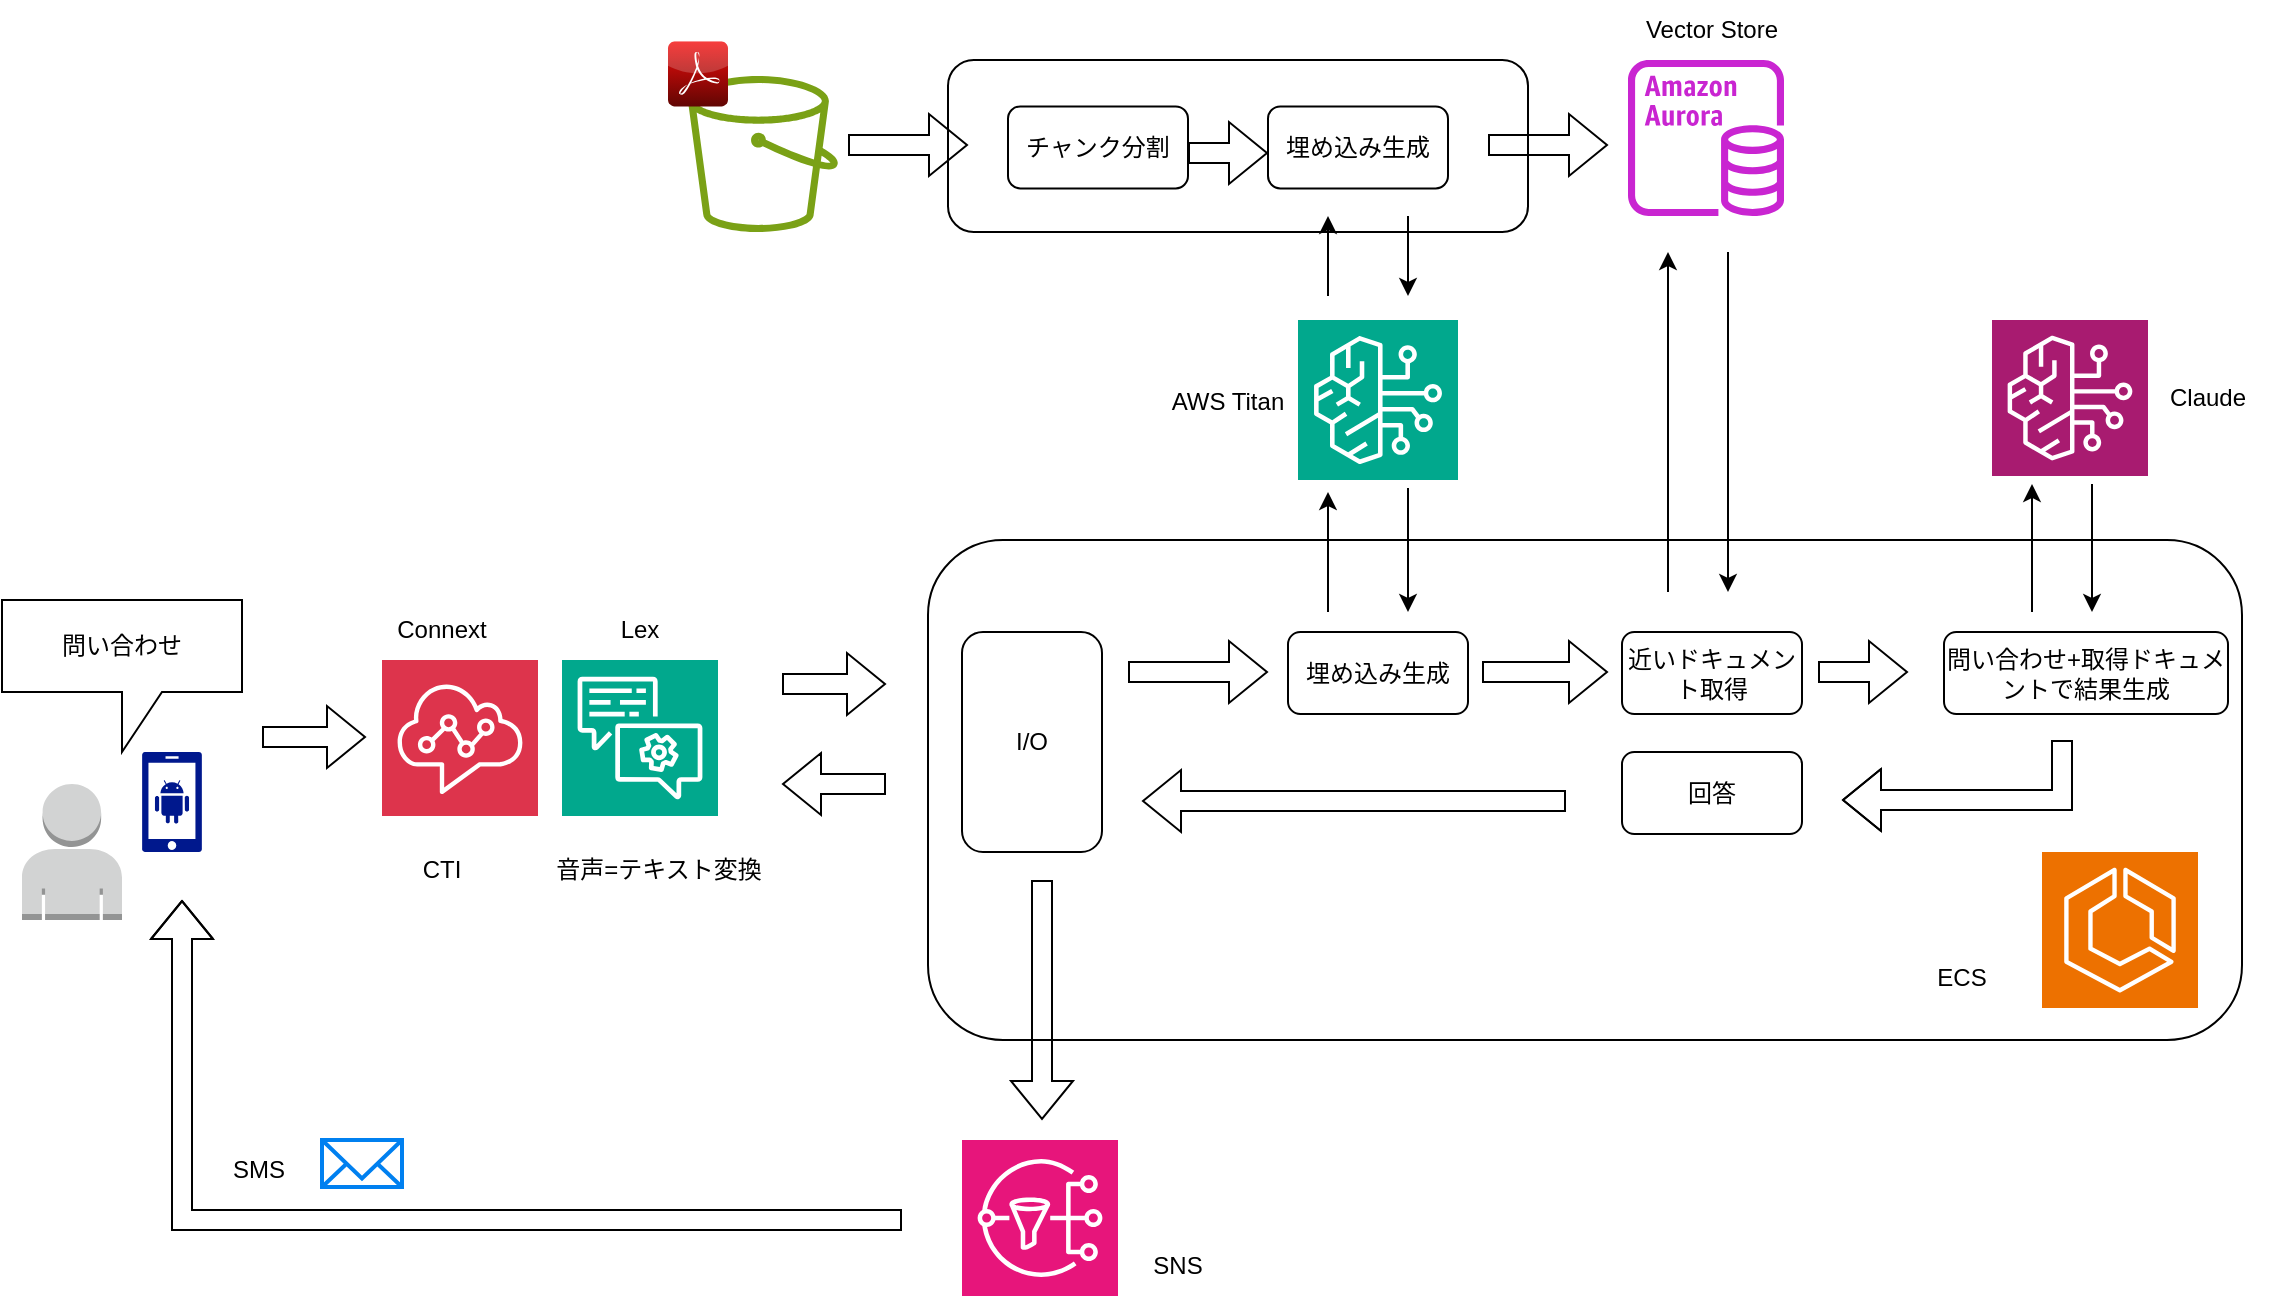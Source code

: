<mxfile version="24.0.4" type="device">
  <diagram id="EvEPHZwvg9G1aq0huBLt" name="Page-1">
    <mxGraphModel dx="1813" dy="937" grid="1" gridSize="10" guides="1" tooltips="1" connect="1" arrows="1" fold="1" page="1" pageScale="1" pageWidth="1169" pageHeight="827" math="0" shadow="0">
      <root>
        <mxCell id="0" />
        <mxCell id="1" parent="0" />
        <mxCell id="6kf1S4iHxcKQXcoozvcz-7" value="" style="rounded=1;whiteSpace=wrap;html=1;" vertex="1" parent="1">
          <mxGeometry x="493" y="310" width="657" height="250" as="geometry" />
        </mxCell>
        <mxCell id="GkP0RU8iJOVoVW0LUv2G-11" value="" style="rounded=1;whiteSpace=wrap;html=1;" parent="1" vertex="1">
          <mxGeometry x="503" y="70" width="290" height="86" as="geometry" />
        </mxCell>
        <mxCell id="2" value="チャンク分割" style="rounded=1;whiteSpace=wrap;html=1;" parent="1" vertex="1">
          <mxGeometry x="533" y="93.2" width="90" height="41" as="geometry" />
        </mxCell>
        <mxCell id="GkP0RU8iJOVoVW0LUv2G-2" value="" style="sketch=0;points=[[0,0,0],[0.25,0,0],[0.5,0,0],[0.75,0,0],[1,0,0],[0,1,0],[0.25,1,0],[0.5,1,0],[0.75,1,0],[1,1,0],[0,0.25,0],[0,0.5,0],[0,0.75,0],[1,0.25,0],[1,0.5,0],[1,0.75,0]];outlineConnect=0;fontColor=#232F3E;fillColor=#01A88D;strokeColor=#ffffff;dashed=0;verticalLabelPosition=bottom;verticalAlign=top;align=center;html=1;fontSize=12;fontStyle=0;aspect=fixed;shape=mxgraph.aws4.resourceIcon;resIcon=mxgraph.aws4.bedrock;" parent="1" vertex="1">
          <mxGeometry x="678" y="200" width="80" height="80" as="geometry" />
        </mxCell>
        <mxCell id="GkP0RU8iJOVoVW0LUv2G-3" value="" style="sketch=0;points=[[0,0,0],[0.25,0,0],[0.5,0,0],[0.75,0,0],[1,0,0],[0,1,0],[0.25,1,0],[0.5,1,0],[0.75,1,0],[1,1,0],[0,0.25,0],[0,0.5,0],[0,0.75,0],[1,0.25,0],[1,0.5,0],[1,0.75,0]];outlineConnect=0;fontColor=#232F3E;fillColor=#A81B70;strokeColor=#ffffff;dashed=0;verticalLabelPosition=bottom;verticalAlign=top;align=center;html=1;fontSize=12;fontStyle=0;aspect=fixed;shape=mxgraph.aws4.resourceIcon;resIcon=mxgraph.aws4.bedrock;" parent="1" vertex="1">
          <mxGeometry x="1025" y="200" width="78" height="78" as="geometry" />
        </mxCell>
        <mxCell id="GkP0RU8iJOVoVW0LUv2G-5" value="" style="sketch=0;outlineConnect=0;fontColor=#232F3E;gradientColor=none;fillColor=#7AA116;strokeColor=none;dashed=0;verticalLabelPosition=bottom;verticalAlign=top;align=center;html=1;fontSize=12;fontStyle=0;aspect=fixed;pointerEvents=1;shape=mxgraph.aws4.bucket;" parent="1" vertex="1">
          <mxGeometry x="373" y="78" width="75" height="78" as="geometry" />
        </mxCell>
        <mxCell id="GkP0RU8iJOVoVW0LUv2G-4" value="" style="dashed=0;outlineConnect=0;html=1;align=center;labelPosition=center;verticalLabelPosition=bottom;verticalAlign=top;shape=mxgraph.webicons.adobe_pdf;fillColor=#F40C0C;gradientColor=#610603" parent="1" vertex="1">
          <mxGeometry x="363" y="60.8" width="30" height="32.4" as="geometry" />
        </mxCell>
        <mxCell id="GkP0RU8iJOVoVW0LUv2G-6" value="AWS Titan" style="text;html=1;align=center;verticalAlign=middle;whiteSpace=wrap;rounded=0;" parent="1" vertex="1">
          <mxGeometry x="613" y="226" width="60" height="30" as="geometry" />
        </mxCell>
        <mxCell id="GkP0RU8iJOVoVW0LUv2G-7" value="" style="sketch=0;outlineConnect=0;fontColor=#232F3E;gradientColor=none;fillColor=#C925D1;strokeColor=none;dashed=0;verticalLabelPosition=bottom;verticalAlign=top;align=center;html=1;fontSize=12;fontStyle=0;aspect=fixed;pointerEvents=1;shape=mxgraph.aws4.aurora_instance;" parent="1" vertex="1">
          <mxGeometry x="843" y="70" width="78" height="78" as="geometry" />
        </mxCell>
        <mxCell id="GkP0RU8iJOVoVW0LUv2G-8" value="Vector Store" style="text;html=1;align=center;verticalAlign=middle;whiteSpace=wrap;rounded=0;" parent="1" vertex="1">
          <mxGeometry x="843" y="40" width="84" height="30" as="geometry" />
        </mxCell>
        <mxCell id="GkP0RU8iJOVoVW0LUv2G-10" value="埋め込み生成" style="rounded=1;whiteSpace=wrap;html=1;" parent="1" vertex="1">
          <mxGeometry x="663" y="93.2" width="90" height="41" as="geometry" />
        </mxCell>
        <mxCell id="GkP0RU8iJOVoVW0LUv2G-12" value="" style="shape=flexArrow;endArrow=classic;html=1;rounded=0;" parent="1" edge="1">
          <mxGeometry width="50" height="50" relative="1" as="geometry">
            <mxPoint x="453" y="112.5" as="sourcePoint" />
            <mxPoint x="513" y="112.5" as="targetPoint" />
          </mxGeometry>
        </mxCell>
        <mxCell id="GkP0RU8iJOVoVW0LUv2G-13" value="" style="shape=flexArrow;endArrow=classic;html=1;rounded=0;" parent="1" edge="1">
          <mxGeometry width="50" height="50" relative="1" as="geometry">
            <mxPoint x="773" y="112.5" as="sourcePoint" />
            <mxPoint x="833" y="112.5" as="targetPoint" />
          </mxGeometry>
        </mxCell>
        <mxCell id="GkP0RU8iJOVoVW0LUv2G-15" value="" style="shape=flexArrow;endArrow=classic;html=1;rounded=0;" parent="1" edge="1">
          <mxGeometry width="50" height="50" relative="1" as="geometry">
            <mxPoint x="623" y="116.5" as="sourcePoint" />
            <mxPoint x="663" y="116.5" as="targetPoint" />
          </mxGeometry>
        </mxCell>
        <mxCell id="GkP0RU8iJOVoVW0LUv2G-17" value="" style="endArrow=classic;html=1;rounded=0;" parent="1" edge="1">
          <mxGeometry width="50" height="50" relative="1" as="geometry">
            <mxPoint x="693" y="188" as="sourcePoint" />
            <mxPoint x="693" y="148" as="targetPoint" />
          </mxGeometry>
        </mxCell>
        <mxCell id="GkP0RU8iJOVoVW0LUv2G-19" value="問い合わせ" style="shape=callout;whiteSpace=wrap;html=1;perimeter=calloutPerimeter;" parent="1" vertex="1">
          <mxGeometry x="30" y="340" width="120" height="76" as="geometry" />
        </mxCell>
        <mxCell id="GkP0RU8iJOVoVW0LUv2G-22" value="埋め込み生成" style="rounded=1;whiteSpace=wrap;html=1;" parent="1" vertex="1">
          <mxGeometry x="673" y="356" width="90" height="41" as="geometry" />
        </mxCell>
        <mxCell id="GkP0RU8iJOVoVW0LUv2G-23" value="" style="shape=flexArrow;endArrow=classic;html=1;rounded=0;" parent="1" edge="1">
          <mxGeometry width="50" height="50" relative="1" as="geometry">
            <mxPoint x="593" y="376" as="sourcePoint" />
            <mxPoint x="663" y="376" as="targetPoint" />
          </mxGeometry>
        </mxCell>
        <mxCell id="GkP0RU8iJOVoVW0LUv2G-24" value="" style="endArrow=classic;html=1;rounded=0;" parent="1" edge="1">
          <mxGeometry width="50" height="50" relative="1" as="geometry">
            <mxPoint x="693" y="346" as="sourcePoint" />
            <mxPoint x="693" y="286" as="targetPoint" />
          </mxGeometry>
        </mxCell>
        <mxCell id="GkP0RU8iJOVoVW0LUv2G-25" value="" style="endArrow=classic;html=1;rounded=0;exitX=0.25;exitY=1;exitDx=0;exitDy=0;" parent="1" edge="1">
          <mxGeometry width="50" height="50" relative="1" as="geometry">
            <mxPoint x="733" y="284" as="sourcePoint" />
            <mxPoint x="733" y="346" as="targetPoint" />
          </mxGeometry>
        </mxCell>
        <mxCell id="GkP0RU8iJOVoVW0LUv2G-26" value="近いドキュメント取得" style="rounded=1;whiteSpace=wrap;html=1;" parent="1" vertex="1">
          <mxGeometry x="840" y="356" width="90" height="41" as="geometry" />
        </mxCell>
        <mxCell id="GkP0RU8iJOVoVW0LUv2G-28" value="" style="shape=flexArrow;endArrow=classic;html=1;rounded=0;" parent="1" edge="1">
          <mxGeometry width="50" height="50" relative="1" as="geometry">
            <mxPoint x="770" y="376" as="sourcePoint" />
            <mxPoint x="833" y="376" as="targetPoint" />
          </mxGeometry>
        </mxCell>
        <mxCell id="GkP0RU8iJOVoVW0LUv2G-30" value="" style="endArrow=classic;html=1;rounded=0;" parent="1" edge="1">
          <mxGeometry width="50" height="50" relative="1" as="geometry">
            <mxPoint x="863" y="336" as="sourcePoint" />
            <mxPoint x="863" y="166" as="targetPoint" />
          </mxGeometry>
        </mxCell>
        <mxCell id="GkP0RU8iJOVoVW0LUv2G-31" value="" style="endArrow=classic;html=1;rounded=0;" parent="1" edge="1">
          <mxGeometry width="50" height="50" relative="1" as="geometry">
            <mxPoint x="893" y="166" as="sourcePoint" />
            <mxPoint x="893" y="336" as="targetPoint" />
          </mxGeometry>
        </mxCell>
        <mxCell id="GkP0RU8iJOVoVW0LUv2G-32" value="Claude" style="text;html=1;align=center;verticalAlign=middle;whiteSpace=wrap;rounded=0;" parent="1" vertex="1">
          <mxGeometry x="1103" y="224" width="60" height="30" as="geometry" />
        </mxCell>
        <mxCell id="GkP0RU8iJOVoVW0LUv2G-33" value="問い合わせ+取得ドキュメントで結果生成" style="rounded=1;whiteSpace=wrap;html=1;" parent="1" vertex="1">
          <mxGeometry x="1001" y="356" width="142" height="41" as="geometry" />
        </mxCell>
        <mxCell id="GkP0RU8iJOVoVW0LUv2G-34" value="" style="shape=flexArrow;endArrow=classic;html=1;rounded=0;" parent="1" edge="1">
          <mxGeometry width="50" height="50" relative="1" as="geometry">
            <mxPoint x="938" y="376" as="sourcePoint" />
            <mxPoint x="983" y="376" as="targetPoint" />
          </mxGeometry>
        </mxCell>
        <mxCell id="GkP0RU8iJOVoVW0LUv2G-35" value="" style="endArrow=classic;html=1;rounded=0;" parent="1" edge="1">
          <mxGeometry width="50" height="50" relative="1" as="geometry">
            <mxPoint x="1045" y="346" as="sourcePoint" />
            <mxPoint x="1045" y="282" as="targetPoint" />
          </mxGeometry>
        </mxCell>
        <mxCell id="GkP0RU8iJOVoVW0LUv2G-36" value="" style="endArrow=classic;html=1;rounded=0;" parent="1" edge="1">
          <mxGeometry width="50" height="50" relative="1" as="geometry">
            <mxPoint x="1075" y="282" as="sourcePoint" />
            <mxPoint x="1075" y="346" as="targetPoint" />
          </mxGeometry>
        </mxCell>
        <mxCell id="QgWbPHJha2HVmOexdPXI-3" value="回答" style="rounded=1;whiteSpace=wrap;html=1;" parent="1" vertex="1">
          <mxGeometry x="840" y="416" width="90" height="41" as="geometry" />
        </mxCell>
        <mxCell id="QgWbPHJha2HVmOexdPXI-4" value="" style="endArrow=classic;html=1;rounded=0;" parent="1" edge="1">
          <mxGeometry width="50" height="50" relative="1" as="geometry">
            <mxPoint x="733" y="148" as="sourcePoint" />
            <mxPoint x="733" y="188" as="targetPoint" />
          </mxGeometry>
        </mxCell>
        <mxCell id="6kf1S4iHxcKQXcoozvcz-2" value="" style="sketch=0;points=[[0,0,0],[0.25,0,0],[0.5,0,0],[0.75,0,0],[1,0,0],[0,1,0],[0.25,1,0],[0.5,1,0],[0.75,1,0],[1,1,0],[0,0.25,0],[0,0.5,0],[0,0.75,0],[1,0.25,0],[1,0.5,0],[1,0.75,0]];outlineConnect=0;fontColor=#232F3E;fillColor=#DD344C;strokeColor=#ffffff;dashed=0;verticalLabelPosition=bottom;verticalAlign=top;align=center;html=1;fontSize=12;fontStyle=0;aspect=fixed;shape=mxgraph.aws4.resourceIcon;resIcon=mxgraph.aws4.connect;" vertex="1" parent="1">
          <mxGeometry x="220" y="370" width="78" height="78" as="geometry" />
        </mxCell>
        <mxCell id="6kf1S4iHxcKQXcoozvcz-3" value="" style="sketch=0;aspect=fixed;pointerEvents=1;shadow=0;dashed=0;html=1;strokeColor=none;labelPosition=center;verticalLabelPosition=bottom;verticalAlign=top;align=center;fillColor=#00188D;shape=mxgraph.mscae.enterprise.android_phone" vertex="1" parent="1">
          <mxGeometry x="100" y="416" width="30" height="50" as="geometry" />
        </mxCell>
        <mxCell id="6kf1S4iHxcKQXcoozvcz-4" value="" style="outlineConnect=0;dashed=0;verticalLabelPosition=bottom;verticalAlign=top;align=center;html=1;shape=mxgraph.aws3.user;fillColor=#D2D3D3;gradientColor=none;" vertex="1" parent="1">
          <mxGeometry x="40" y="432" width="50" height="68" as="geometry" />
        </mxCell>
        <mxCell id="6kf1S4iHxcKQXcoozvcz-5" value="" style="shape=flexArrow;endArrow=classic;html=1;rounded=0;" edge="1" parent="1">
          <mxGeometry width="50" height="50" relative="1" as="geometry">
            <mxPoint x="160" y="408.5" as="sourcePoint" />
            <mxPoint x="212" y="408.5" as="targetPoint" />
          </mxGeometry>
        </mxCell>
        <mxCell id="6kf1S4iHxcKQXcoozvcz-6" value="" style="sketch=0;points=[[0,0,0],[0.25,0,0],[0.5,0,0],[0.75,0,0],[1,0,0],[0,1,0],[0.25,1,0],[0.5,1,0],[0.75,1,0],[1,1,0],[0,0.25,0],[0,0.5,0],[0,0.75,0],[1,0.25,0],[1,0.5,0],[1,0.75,0]];outlineConnect=0;fontColor=#232F3E;fillColor=#01A88D;strokeColor=#ffffff;dashed=0;verticalLabelPosition=bottom;verticalAlign=top;align=center;html=1;fontSize=12;fontStyle=0;aspect=fixed;shape=mxgraph.aws4.resourceIcon;resIcon=mxgraph.aws4.lex;" vertex="1" parent="1">
          <mxGeometry x="310" y="370" width="78" height="78" as="geometry" />
        </mxCell>
        <mxCell id="6kf1S4iHxcKQXcoozvcz-8" value="" style="shape=flexArrow;endArrow=classic;html=1;rounded=0;" edge="1" parent="1">
          <mxGeometry width="50" height="50" relative="1" as="geometry">
            <mxPoint x="420" y="382" as="sourcePoint" />
            <mxPoint x="472" y="382" as="targetPoint" />
          </mxGeometry>
        </mxCell>
        <mxCell id="6kf1S4iHxcKQXcoozvcz-10" value="" style="shape=flexArrow;endArrow=classic;html=1;rounded=0;" edge="1" parent="1">
          <mxGeometry width="50" height="50" relative="1" as="geometry">
            <mxPoint x="472" y="432" as="sourcePoint" />
            <mxPoint x="420" y="432" as="targetPoint" />
          </mxGeometry>
        </mxCell>
        <mxCell id="6kf1S4iHxcKQXcoozvcz-11" value="I/O" style="rounded=1;whiteSpace=wrap;html=1;" vertex="1" parent="1">
          <mxGeometry x="510" y="356" width="70" height="110" as="geometry" />
        </mxCell>
        <mxCell id="6kf1S4iHxcKQXcoozvcz-14" value="CTI" style="text;html=1;align=center;verticalAlign=middle;whiteSpace=wrap;rounded=0;" vertex="1" parent="1">
          <mxGeometry x="220" y="460" width="60" height="30" as="geometry" />
        </mxCell>
        <mxCell id="6kf1S4iHxcKQXcoozvcz-15" value="音声=テキスト変換" style="text;html=1;align=center;verticalAlign=middle;whiteSpace=wrap;rounded=0;" vertex="1" parent="1">
          <mxGeometry x="300" y="460" width="117" height="30" as="geometry" />
        </mxCell>
        <mxCell id="6kf1S4iHxcKQXcoozvcz-17" value="" style="sketch=0;points=[[0,0,0],[0.25,0,0],[0.5,0,0],[0.75,0,0],[1,0,0],[0,1,0],[0.25,1,0],[0.5,1,0],[0.75,1,0],[1,1,0],[0,0.25,0],[0,0.5,0],[0,0.75,0],[1,0.25,0],[1,0.5,0],[1,0.75,0]];outlineConnect=0;fontColor=#232F3E;fillColor=#E7157B;strokeColor=#ffffff;dashed=0;verticalLabelPosition=bottom;verticalAlign=top;align=center;html=1;fontSize=12;fontStyle=0;aspect=fixed;shape=mxgraph.aws4.resourceIcon;resIcon=mxgraph.aws4.sns;" vertex="1" parent="1">
          <mxGeometry x="510" y="610" width="78" height="78" as="geometry" />
        </mxCell>
        <mxCell id="6kf1S4iHxcKQXcoozvcz-21" value="" style="shape=flexArrow;endArrow=classic;html=1;rounded=0;" edge="1" parent="1">
          <mxGeometry width="50" height="50" relative="1" as="geometry">
            <mxPoint x="550" y="480" as="sourcePoint" />
            <mxPoint x="550" y="600" as="targetPoint" />
          </mxGeometry>
        </mxCell>
        <mxCell id="6kf1S4iHxcKQXcoozvcz-22" value="" style="shape=flexArrow;endArrow=classic;html=1;rounded=0;" edge="1" parent="1">
          <mxGeometry width="50" height="50" relative="1" as="geometry">
            <mxPoint x="480" y="650" as="sourcePoint" />
            <mxPoint x="120" y="490" as="targetPoint" />
            <Array as="points">
              <mxPoint x="120" y="650" />
            </Array>
          </mxGeometry>
        </mxCell>
        <mxCell id="6kf1S4iHxcKQXcoozvcz-23" value="SMS" style="text;html=1;align=center;verticalAlign=middle;whiteSpace=wrap;rounded=0;" vertex="1" parent="1">
          <mxGeometry x="100" y="610" width="117" height="30" as="geometry" />
        </mxCell>
        <mxCell id="6kf1S4iHxcKQXcoozvcz-24" value="" style="sketch=0;points=[[0,0,0],[0.25,0,0],[0.5,0,0],[0.75,0,0],[1,0,0],[0,1,0],[0.25,1,0],[0.5,1,0],[0.75,1,0],[1,1,0],[0,0.25,0],[0,0.5,0],[0,0.75,0],[1,0.25,0],[1,0.5,0],[1,0.75,0]];outlineConnect=0;fontColor=#232F3E;fillColor=#ED7100;strokeColor=#ffffff;dashed=0;verticalLabelPosition=bottom;verticalAlign=top;align=center;html=1;fontSize=12;fontStyle=0;aspect=fixed;shape=mxgraph.aws4.resourceIcon;resIcon=mxgraph.aws4.ecs;" vertex="1" parent="1">
          <mxGeometry x="1050" y="466" width="78" height="78" as="geometry" />
        </mxCell>
        <mxCell id="6kf1S4iHxcKQXcoozvcz-25" value="" style="shape=flexArrow;endArrow=classic;html=1;rounded=0;" edge="1" parent="1">
          <mxGeometry width="50" height="50" relative="1" as="geometry">
            <mxPoint x="1060" y="410" as="sourcePoint" />
            <mxPoint x="950" y="440" as="targetPoint" />
            <Array as="points">
              <mxPoint x="1060" y="440" />
            </Array>
          </mxGeometry>
        </mxCell>
        <mxCell id="6kf1S4iHxcKQXcoozvcz-26" value="" style="shape=flexArrow;endArrow=classic;html=1;rounded=0;entryX=0.239;entryY=0.52;entryDx=0;entryDy=0;entryPerimeter=0;" edge="1" parent="1">
          <mxGeometry width="50" height="50" relative="1" as="geometry">
            <mxPoint x="812" y="440.5" as="sourcePoint" />
            <mxPoint x="600.003" y="440.5" as="targetPoint" />
          </mxGeometry>
        </mxCell>
        <mxCell id="6kf1S4iHxcKQXcoozvcz-27" value="Connext" style="text;html=1;align=center;verticalAlign=middle;whiteSpace=wrap;rounded=0;" vertex="1" parent="1">
          <mxGeometry x="220" y="340" width="60" height="30" as="geometry" />
        </mxCell>
        <mxCell id="6kf1S4iHxcKQXcoozvcz-28" value="Lex" style="text;html=1;align=center;verticalAlign=middle;whiteSpace=wrap;rounded=0;" vertex="1" parent="1">
          <mxGeometry x="319" y="340" width="60" height="30" as="geometry" />
        </mxCell>
        <mxCell id="6kf1S4iHxcKQXcoozvcz-29" value="ECS" style="text;html=1;align=center;verticalAlign=middle;whiteSpace=wrap;rounded=0;" vertex="1" parent="1">
          <mxGeometry x="980" y="514" width="60" height="30" as="geometry" />
        </mxCell>
        <mxCell id="6kf1S4iHxcKQXcoozvcz-30" value="SNS" style="text;html=1;align=center;verticalAlign=middle;whiteSpace=wrap;rounded=0;" vertex="1" parent="1">
          <mxGeometry x="588" y="658" width="60" height="30" as="geometry" />
        </mxCell>
        <mxCell id="6kf1S4iHxcKQXcoozvcz-31" value="" style="html=1;verticalLabelPosition=bottom;align=center;labelBackgroundColor=#ffffff;verticalAlign=top;strokeWidth=2;strokeColor=#0080F0;shadow=0;dashed=0;shape=mxgraph.ios7.icons.mail;" vertex="1" parent="1">
          <mxGeometry x="190" y="610" width="40" height="23.5" as="geometry" />
        </mxCell>
      </root>
    </mxGraphModel>
  </diagram>
</mxfile>
